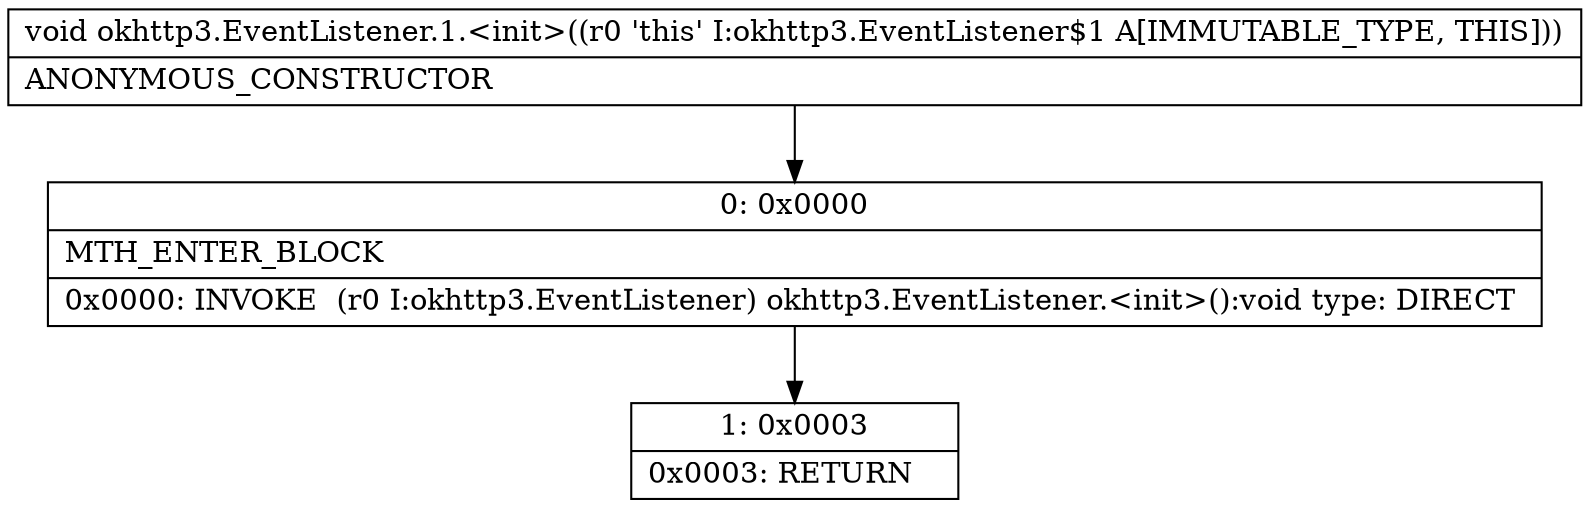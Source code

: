 digraph "CFG forokhttp3.EventListener.1.\<init\>()V" {
Node_0 [shape=record,label="{0\:\ 0x0000|MTH_ENTER_BLOCK\l|0x0000: INVOKE  (r0 I:okhttp3.EventListener) okhttp3.EventListener.\<init\>():void type: DIRECT \l}"];
Node_1 [shape=record,label="{1\:\ 0x0003|0x0003: RETURN   \l}"];
MethodNode[shape=record,label="{void okhttp3.EventListener.1.\<init\>((r0 'this' I:okhttp3.EventListener$1 A[IMMUTABLE_TYPE, THIS]))  | ANONYMOUS_CONSTRUCTOR\l}"];
MethodNode -> Node_0;
Node_0 -> Node_1;
}

